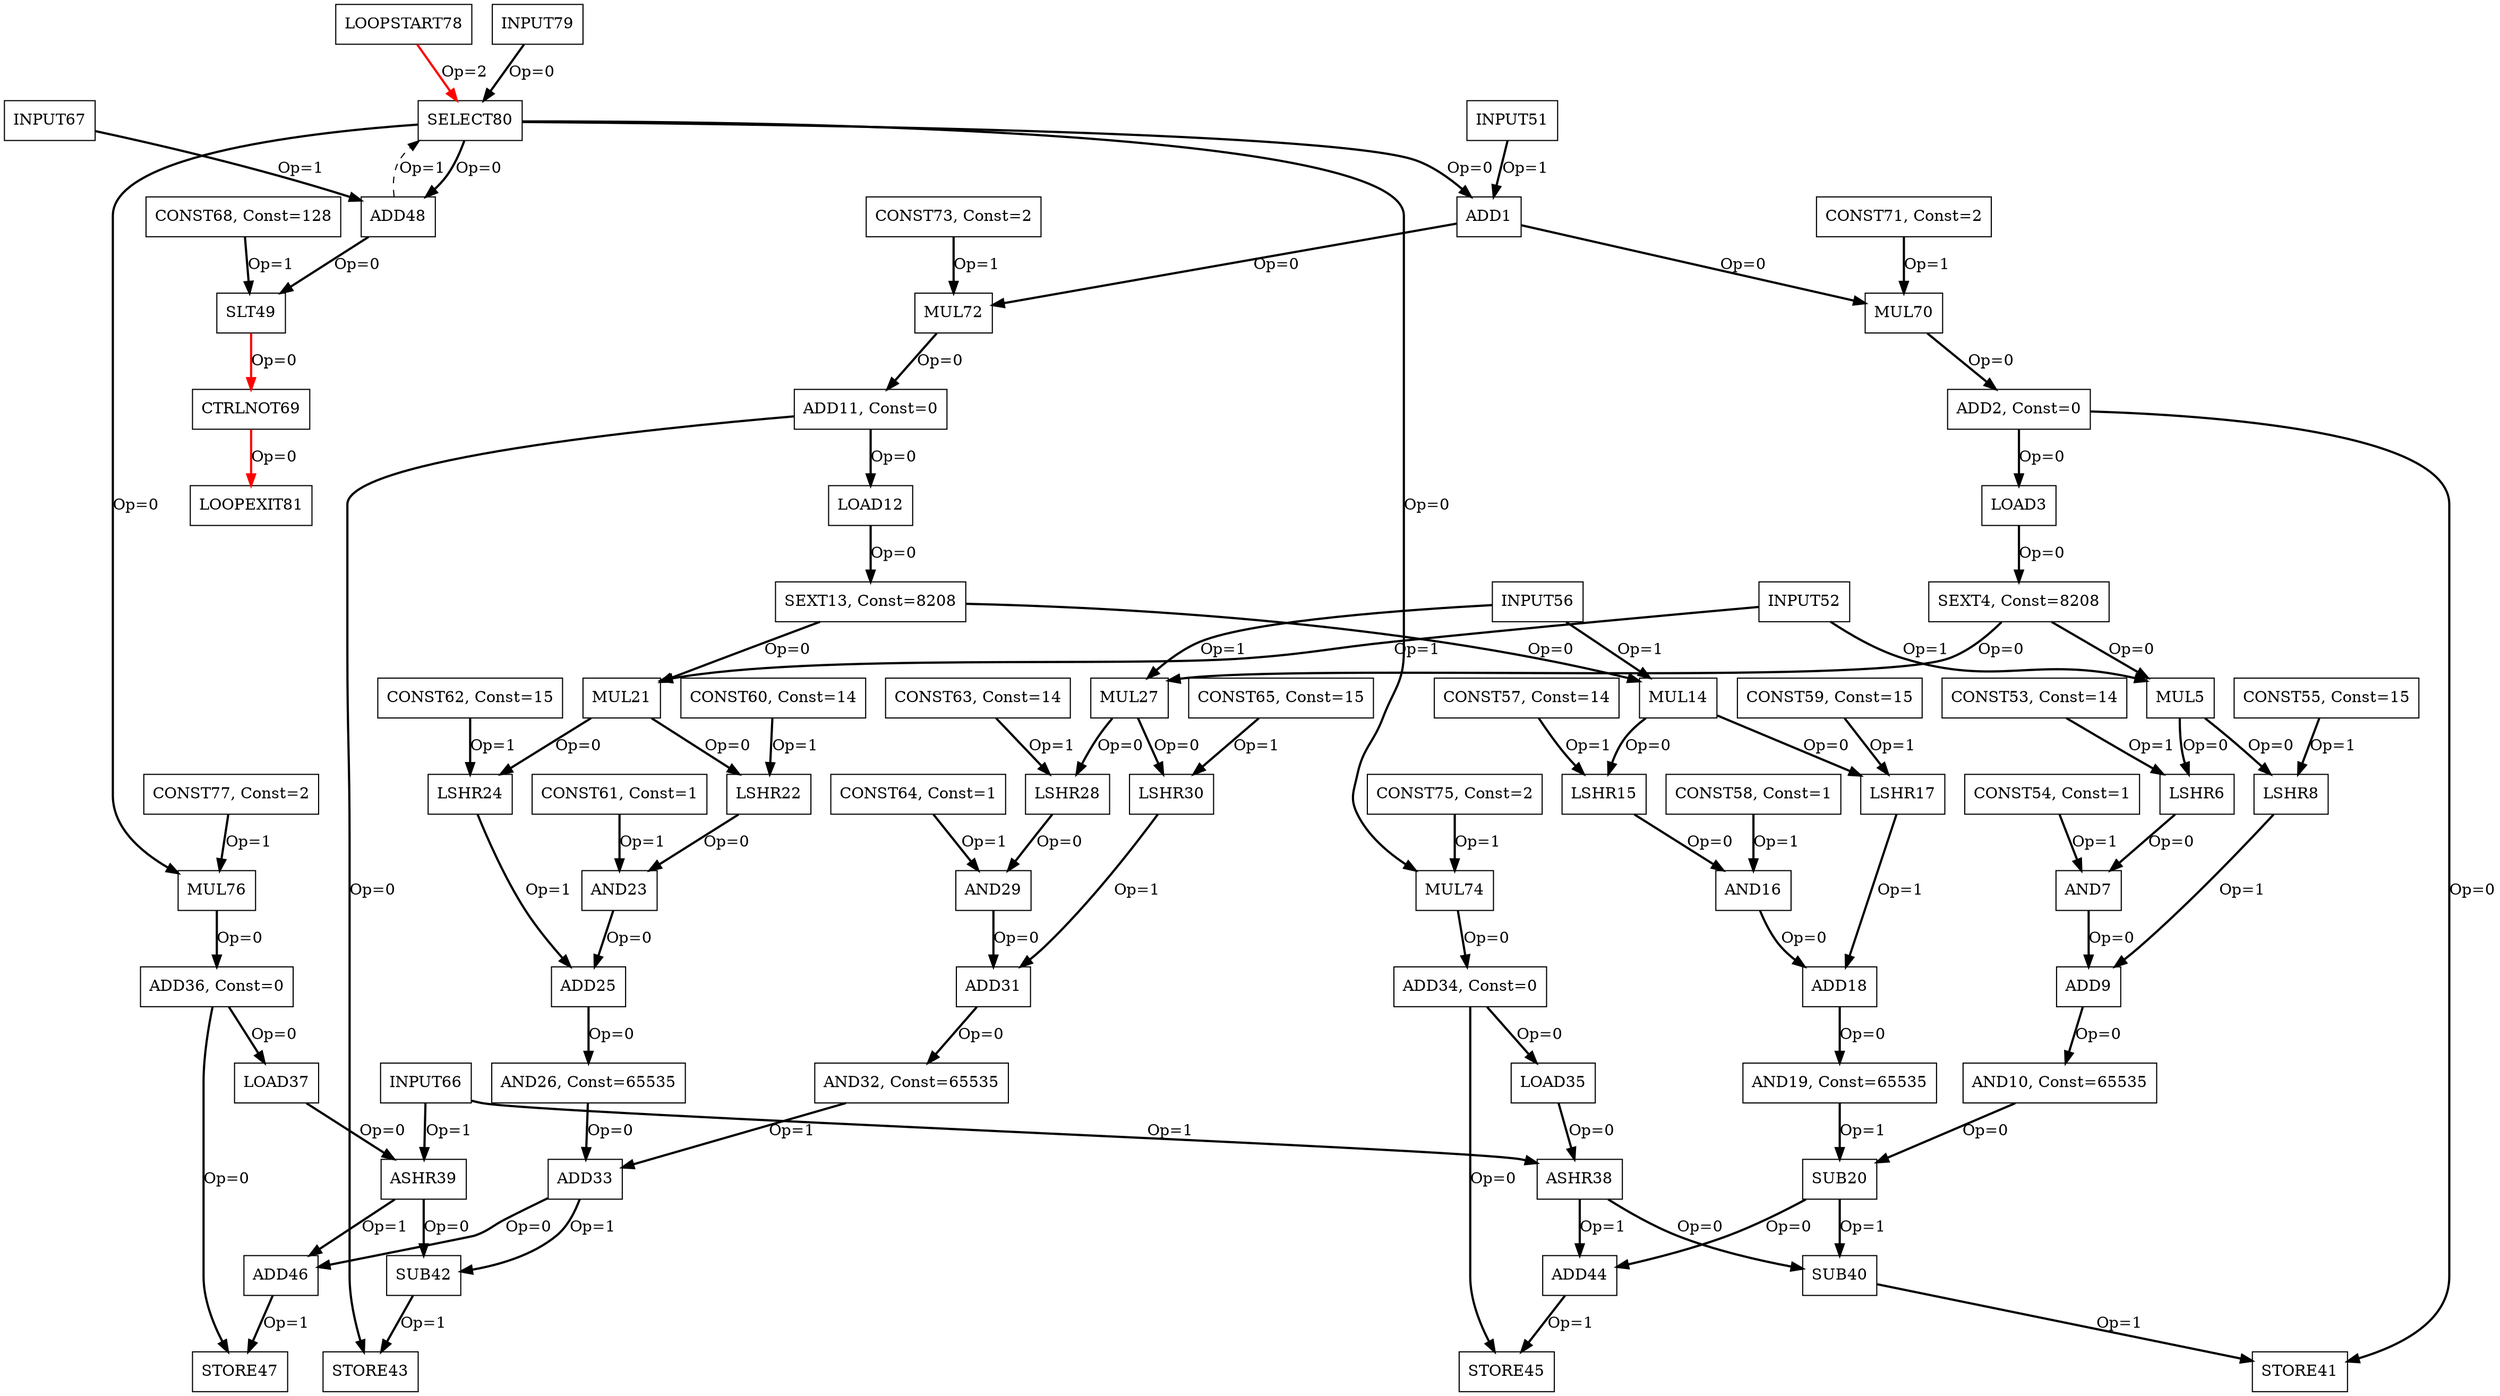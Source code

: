 Digraph G {
ADD1[label = "ADD1", shape = box, color = black];
ADD2[label = "ADD2, Const=0", shape = box, color = black];
LOAD3[label = "LOAD3", shape = box, color = black];
SEXT4[label = "SEXT4, Const=8208", shape = box, color = black];
MUL5[label = "MUL5", shape = box, color = black];
LSHR6[label = "LSHR6", shape = box, color = black];
AND7[label = "AND7", shape = box, color = black];
LSHR8[label = "LSHR8", shape = box, color = black];
ADD9[label = "ADD9", shape = box, color = black];
AND10[label = "AND10, Const=65535", shape = box, color = black];
ADD11[label = "ADD11, Const=0", shape = box, color = black];
LOAD12[label = "LOAD12", shape = box, color = black];
SEXT13[label = "SEXT13, Const=8208", shape = box, color = black];
MUL14[label = "MUL14", shape = box, color = black];
LSHR15[label = "LSHR15", shape = box, color = black];
AND16[label = "AND16", shape = box, color = black];
LSHR17[label = "LSHR17", shape = box, color = black];
ADD18[label = "ADD18", shape = box, color = black];
AND19[label = "AND19, Const=65535", shape = box, color = black];
SUB20[label = "SUB20", shape = box, color = black];
MUL21[label = "MUL21", shape = box, color = black];
LSHR22[label = "LSHR22", shape = box, color = black];
AND23[label = "AND23", shape = box, color = black];
LSHR24[label = "LSHR24", shape = box, color = black];
ADD25[label = "ADD25", shape = box, color = black];
AND26[label = "AND26, Const=65535", shape = box, color = black];
MUL27[label = "MUL27", shape = box, color = black];
LSHR28[label = "LSHR28", shape = box, color = black];
AND29[label = "AND29", shape = box, color = black];
LSHR30[label = "LSHR30", shape = box, color = black];
ADD31[label = "ADD31", shape = box, color = black];
AND32[label = "AND32, Const=65535", shape = box, color = black];
ADD33[label = "ADD33", shape = box, color = black];
ADD34[label = "ADD34, Const=0", shape = box, color = black];
LOAD35[label = "LOAD35", shape = box, color = black];
ADD36[label = "ADD36, Const=0", shape = box, color = black];
LOAD37[label = "LOAD37", shape = box, color = black];
ASHR38[label = "ASHR38", shape = box, color = black];
ASHR39[label = "ASHR39", shape = box, color = black];
SUB40[label = "SUB40", shape = box, color = black];
STORE41[label = "STORE41", shape = box, color = black];
SUB42[label = "SUB42", shape = box, color = black];
STORE43[label = "STORE43", shape = box, color = black];
ADD44[label = "ADD44", shape = box, color = black];
STORE45[label = "STORE45", shape = box, color = black];
ADD46[label = "ADD46", shape = box, color = black];
STORE47[label = "STORE47", shape = box, color = black];
ADD48[label = "ADD48", shape = box, color = black];
SLT49[label = "SLT49", shape = box, color = black];
INPUT51[label = "INPUT51", shape = box, color = black];
INPUT52[label = "INPUT52", shape = box, color = black];
CONST53[label = "CONST53, Const=14", shape = box, color = black];
CONST54[label = "CONST54, Const=1", shape = box, color = black];
CONST55[label = "CONST55, Const=15", shape = box, color = black];
INPUT56[label = "INPUT56", shape = box, color = black];
CONST57[label = "CONST57, Const=14", shape = box, color = black];
CONST58[label = "CONST58, Const=1", shape = box, color = black];
CONST59[label = "CONST59, Const=15", shape = box, color = black];
CONST60[label = "CONST60, Const=14", shape = box, color = black];
CONST61[label = "CONST61, Const=1", shape = box, color = black];
CONST62[label = "CONST62, Const=15", shape = box, color = black];
CONST63[label = "CONST63, Const=14", shape = box, color = black];
CONST64[label = "CONST64, Const=1", shape = box, color = black];
CONST65[label = "CONST65, Const=15", shape = box, color = black];
INPUT66[label = "INPUT66", shape = box, color = black];
INPUT67[label = "INPUT67", shape = box, color = black];
CONST68[label = "CONST68, Const=128", shape = box, color = black];
CTRLNOT69[label = "CTRLNOT69", shape = box, color = black];
MUL70[label = "MUL70", shape = box, color = black];
CONST71[label = "CONST71, Const=2", shape = box, color = black];
MUL72[label = "MUL72", shape = box, color = black];
CONST73[label = "CONST73, Const=2", shape = box, color = black];
MUL74[label = "MUL74", shape = box, color = black];
CONST75[label = "CONST75, Const=2", shape = box, color = black];
MUL76[label = "MUL76", shape = box, color = black];
CONST77[label = "CONST77, Const=2", shape = box, color = black];
LOOPSTART78[label = "LOOPSTART78", shape = box, color = black];
INPUT79[label = "INPUT79", shape = box, color = black];
SELECT80[label = "SELECT80", shape = box, color = black];
LOOPEXIT81[label = "LOOPEXIT81", shape = box, color = black];
INPUT51 -> ADD1[color = black, style = bold, label = "Op=1"];
ADD2 -> STORE41[color = black, style = bold, label = "Op=0"];
ADD2 -> LOAD3[color = black, style = bold, label = "Op=0"];
LOAD3 -> SEXT4[color = black, style = bold, label = "Op=0"];
SEXT4 -> MUL27[color = black, style = bold, label = "Op=0"];
SEXT4 -> MUL5[color = black, style = bold, label = "Op=0"];
INPUT52 -> MUL5[color = black, style = bold, label = "Op=1"];
MUL5 -> LSHR8[color = black, style = bold, label = "Op=0"];
MUL5 -> LSHR6[color = black, style = bold, label = "Op=0"];
CONST53 -> LSHR6[color = black, style = bold, label = "Op=1"];
LSHR6 -> AND7[color = black, style = bold, label = "Op=0"];
CONST54 -> AND7[color = black, style = bold, label = "Op=1"];
AND7 -> ADD9[color = black, style = bold, label = "Op=0"];
CONST55 -> LSHR8[color = black, style = bold, label = "Op=1"];
LSHR8 -> ADD9[color = black, style = bold, label = "Op=1"];
ADD9 -> AND10[color = black, style = bold, label = "Op=0"];
AND10 -> SUB20[color = black, style = bold, label = "Op=0"];
ADD11 -> STORE43[color = black, style = bold, label = "Op=0"];
ADD11 -> LOAD12[color = black, style = bold, label = "Op=0"];
LOAD12 -> SEXT13[color = black, style = bold, label = "Op=0"];
SEXT13 -> MUL21[color = black, style = bold, label = "Op=0"];
SEXT13 -> MUL14[color = black, style = bold, label = "Op=0"];
INPUT56 -> MUL14[color = black, style = bold, label = "Op=1"];
MUL14 -> LSHR17[color = black, style = bold, label = "Op=0"];
MUL14 -> LSHR15[color = black, style = bold, label = "Op=0"];
CONST57 -> LSHR15[color = black, style = bold, label = "Op=1"];
LSHR15 -> AND16[color = black, style = bold, label = "Op=0"];
CONST58 -> AND16[color = black, style = bold, label = "Op=1"];
AND16 -> ADD18[color = black, style = bold, label = "Op=0"];
CONST59 -> LSHR17[color = black, style = bold, label = "Op=1"];
LSHR17 -> ADD18[color = black, style = bold, label = "Op=1"];
ADD18 -> AND19[color = black, style = bold, label = "Op=0"];
AND19 -> SUB20[color = black, style = bold, label = "Op=1"];
SUB20 -> ADD44[color = black, style = bold, label = "Op=0"];
SUB20 -> SUB40[color = black, style = bold, label = "Op=1"];
INPUT52 -> MUL21[color = black, style = bold, label = "Op=1"];
MUL21 -> LSHR24[color = black, style = bold, label = "Op=0"];
MUL21 -> LSHR22[color = black, style = bold, label = "Op=0"];
CONST60 -> LSHR22[color = black, style = bold, label = "Op=1"];
LSHR22 -> AND23[color = black, style = bold, label = "Op=0"];
CONST61 -> AND23[color = black, style = bold, label = "Op=1"];
AND23 -> ADD25[color = black, style = bold, label = "Op=0"];
CONST62 -> LSHR24[color = black, style = bold, label = "Op=1"];
LSHR24 -> ADD25[color = black, style = bold, label = "Op=1"];
ADD25 -> AND26[color = black, style = bold, label = "Op=0"];
AND26 -> ADD33[color = black, style = bold, label = "Op=0"];
INPUT56 -> MUL27[color = black, style = bold, label = "Op=1"];
MUL27 -> LSHR30[color = black, style = bold, label = "Op=0"];
MUL27 -> LSHR28[color = black, style = bold, label = "Op=0"];
CONST63 -> LSHR28[color = black, style = bold, label = "Op=1"];
LSHR28 -> AND29[color = black, style = bold, label = "Op=0"];
CONST64 -> AND29[color = black, style = bold, label = "Op=1"];
AND29 -> ADD31[color = black, style = bold, label = "Op=0"];
CONST65 -> LSHR30[color = black, style = bold, label = "Op=1"];
LSHR30 -> ADD31[color = black, style = bold, label = "Op=1"];
ADD31 -> AND32[color = black, style = bold, label = "Op=0"];
AND32 -> ADD33[color = black, style = bold, label = "Op=1"];
ADD33 -> ADD46[color = black, style = bold, label = "Op=0"];
ADD33 -> SUB42[color = black, style = bold, label = "Op=1"];
ADD34 -> STORE45[color = black, style = bold, label = "Op=0"];
ADD34 -> LOAD35[color = black, style = bold, label = "Op=0"];
LOAD35 -> ASHR38[color = black, style = bold, label = "Op=0"];
ADD36 -> STORE47[color = black, style = bold, label = "Op=0"];
ADD36 -> LOAD37[color = black, style = bold, label = "Op=0"];
LOAD37 -> ASHR39[color = black, style = bold, label = "Op=0"];
INPUT66 -> ASHR38[color = black, style = bold, label = "Op=1"];
ASHR38 -> ADD44[color = black, style = bold, label = "Op=1"];
ASHR38 -> SUB40[color = black, style = bold, label = "Op=0"];
INPUT66 -> ASHR39[color = black, style = bold, label = "Op=1"];
ASHR39 -> ADD46[color = black, style = bold, label = "Op=1"];
ASHR39 -> SUB42[color = black, style = bold, label = "Op=0"];
SUB40 -> STORE41[color = black, style = bold, label = "Op=1"];
SUB42 -> STORE43[color = black, style = bold, label = "Op=1"];
ADD44 -> STORE45[color = black, style = bold, label = "Op=1"];
ADD46 -> STORE47[color = black, style = bold, label = "Op=1"];
INPUT67 -> ADD48[color = black, style = bold, label = "Op=1"];
ADD48 -> SLT49[color = black, style = bold, label = "Op=0"];
CONST68 -> SLT49[color = black, style = bold, label = "Op=1"];
SLT49 -> CTRLNOT69[color = red, style = bold, label = "Op=0"];
ADD1 -> MUL70[color = black, style = bold, label = "Op=0"];
CONST71 -> MUL70[color = black, style = bold, label = "Op=1"];
MUL70 -> ADD2[color = black, style = bold, label = "Op=0"];
ADD1 -> MUL72[color = black, style = bold, label = "Op=0"];
CONST73 -> MUL72[color = black, style = bold, label = "Op=1"];
MUL72 -> ADD11[color = black, style = bold, label = "Op=0"];
CONST75 -> MUL74[color = black, style = bold, label = "Op=1"];
MUL74 -> ADD34[color = black, style = bold, label = "Op=0"];
CONST77 -> MUL76[color = black, style = bold, label = "Op=1"];
MUL76 -> ADD36[color = black, style = bold, label = "Op=0"];
INPUT79 -> SELECT80[color = black, style = bold, label = "Op=0"];
ADD48 -> SELECT80[color = black, style = dashed, label = "Op=1"];
LOOPSTART78 -> SELECT80[color = red, style = bold, label = "Op=2"];
SELECT80 -> ADD48[color = black, style = bold, label = "Op=0"];
SELECT80 -> ADD1[color = black, style = bold, label = "Op=0"];
SELECT80 -> MUL74[color = black, style = bold, label = "Op=0"];
SELECT80 -> MUL76[color = black, style = bold, label = "Op=0"];
CTRLNOT69 -> LOOPEXIT81[color = red, style = bold, label = "Op=0"];
}
